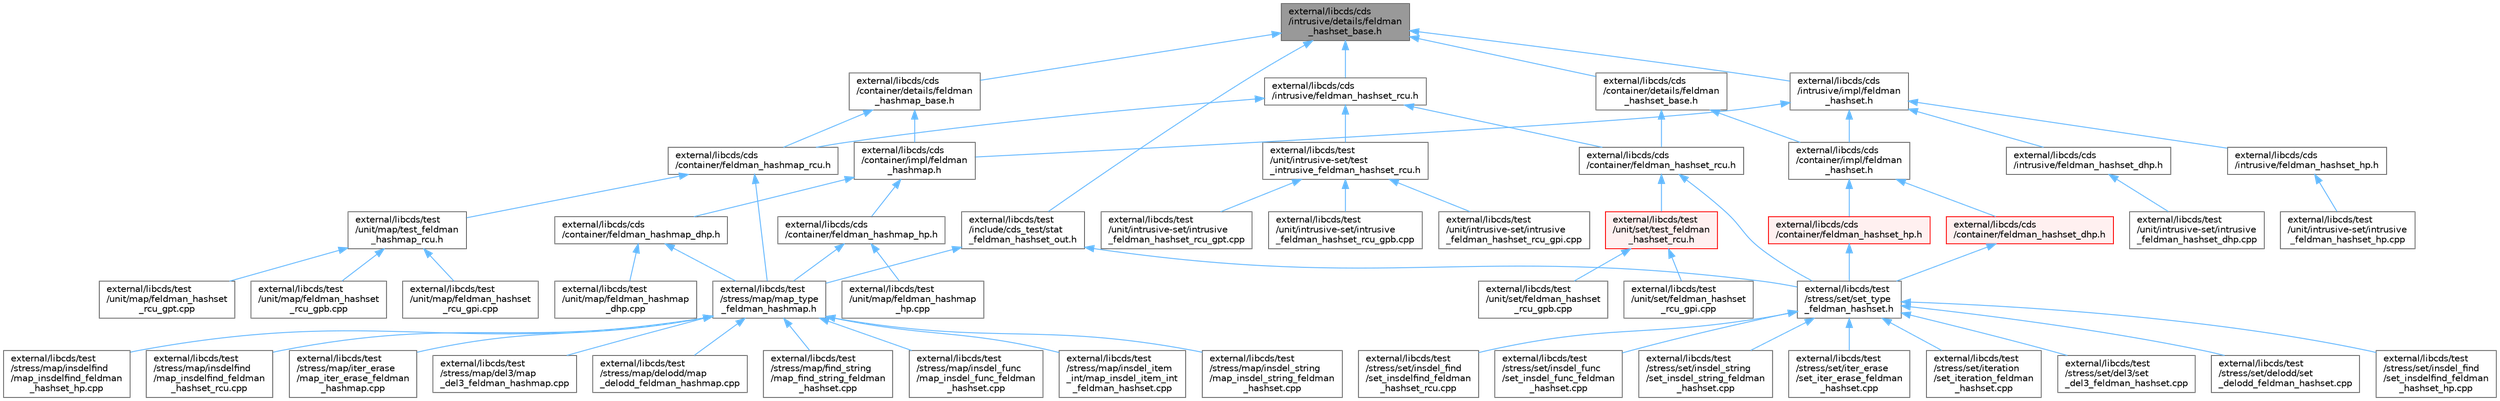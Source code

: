 digraph "external/libcds/cds/intrusive/details/feldman_hashset_base.h"
{
 // LATEX_PDF_SIZE
  bgcolor="transparent";
  edge [fontname=Helvetica,fontsize=10,labelfontname=Helvetica,labelfontsize=10];
  node [fontname=Helvetica,fontsize=10,shape=box,height=0.2,width=0.4];
  Node1 [id="Node000001",label="external/libcds/cds\l/intrusive/details/feldman\l_hashset_base.h",height=0.2,width=0.4,color="gray40", fillcolor="grey60", style="filled", fontcolor="black",tooltip=" "];
  Node1 -> Node2 [id="edge60_Node000001_Node000002",dir="back",color="steelblue1",style="solid",tooltip=" "];
  Node2 [id="Node000002",label="external/libcds/cds\l/container/details/feldman\l_hashmap_base.h",height=0.2,width=0.4,color="grey40", fillcolor="white", style="filled",URL="$feldman__hashmap__base_8h.html",tooltip=" "];
  Node2 -> Node3 [id="edge61_Node000002_Node000003",dir="back",color="steelblue1",style="solid",tooltip=" "];
  Node3 [id="Node000003",label="external/libcds/cds\l/container/feldman_hashmap_rcu.h",height=0.2,width=0.4,color="grey40", fillcolor="white", style="filled",URL="$feldman__hashmap__rcu_8h.html",tooltip=" "];
  Node3 -> Node4 [id="edge62_Node000003_Node000004",dir="back",color="steelblue1",style="solid",tooltip=" "];
  Node4 [id="Node000004",label="external/libcds/test\l/stress/map/map_type\l_feldman_hashmap.h",height=0.2,width=0.4,color="grey40", fillcolor="white", style="filled",URL="$map__type__feldman__hashmap_8h.html",tooltip=" "];
  Node4 -> Node5 [id="edge63_Node000004_Node000005",dir="back",color="steelblue1",style="solid",tooltip=" "];
  Node5 [id="Node000005",label="external/libcds/test\l/stress/map/del3/map\l_del3_feldman_hashmap.cpp",height=0.2,width=0.4,color="grey40", fillcolor="white", style="filled",URL="$map__del3__feldman__hashmap_8cpp.html",tooltip=" "];
  Node4 -> Node6 [id="edge64_Node000004_Node000006",dir="back",color="steelblue1",style="solid",tooltip=" "];
  Node6 [id="Node000006",label="external/libcds/test\l/stress/map/delodd/map\l_delodd_feldman_hashmap.cpp",height=0.2,width=0.4,color="grey40", fillcolor="white", style="filled",URL="$map__delodd__feldman__hashmap_8cpp.html",tooltip=" "];
  Node4 -> Node7 [id="edge65_Node000004_Node000007",dir="back",color="steelblue1",style="solid",tooltip=" "];
  Node7 [id="Node000007",label="external/libcds/test\l/stress/map/find_string\l/map_find_string_feldman\l_hashset.cpp",height=0.2,width=0.4,color="grey40", fillcolor="white", style="filled",URL="$map__find__string__feldman__hashset_8cpp.html",tooltip=" "];
  Node4 -> Node8 [id="edge66_Node000004_Node000008",dir="back",color="steelblue1",style="solid",tooltip=" "];
  Node8 [id="Node000008",label="external/libcds/test\l/stress/map/insdel_func\l/map_insdel_func_feldman\l_hashset.cpp",height=0.2,width=0.4,color="grey40", fillcolor="white", style="filled",URL="$map__insdel__func__feldman__hashset_8cpp.html",tooltip=" "];
  Node4 -> Node9 [id="edge67_Node000004_Node000009",dir="back",color="steelblue1",style="solid",tooltip=" "];
  Node9 [id="Node000009",label="external/libcds/test\l/stress/map/insdel_item\l_int/map_insdel_item_int\l_feldman_hashset.cpp",height=0.2,width=0.4,color="grey40", fillcolor="white", style="filled",URL="$map__insdel__item__int__feldman__hashset_8cpp.html",tooltip=" "];
  Node4 -> Node10 [id="edge68_Node000004_Node000010",dir="back",color="steelblue1",style="solid",tooltip=" "];
  Node10 [id="Node000010",label="external/libcds/test\l/stress/map/insdel_string\l/map_insdel_string_feldman\l_hashset.cpp",height=0.2,width=0.4,color="grey40", fillcolor="white", style="filled",URL="$map__insdel__string__feldman__hashset_8cpp.html",tooltip=" "];
  Node4 -> Node11 [id="edge69_Node000004_Node000011",dir="back",color="steelblue1",style="solid",tooltip=" "];
  Node11 [id="Node000011",label="external/libcds/test\l/stress/map/insdelfind\l/map_insdelfind_feldman\l_hashset_hp.cpp",height=0.2,width=0.4,color="grey40", fillcolor="white", style="filled",URL="$map__insdelfind__feldman__hashset__hp_8cpp.html",tooltip=" "];
  Node4 -> Node12 [id="edge70_Node000004_Node000012",dir="back",color="steelblue1",style="solid",tooltip=" "];
  Node12 [id="Node000012",label="external/libcds/test\l/stress/map/insdelfind\l/map_insdelfind_feldman\l_hashset_rcu.cpp",height=0.2,width=0.4,color="grey40", fillcolor="white", style="filled",URL="$map__insdelfind__feldman__hashset__rcu_8cpp.html",tooltip=" "];
  Node4 -> Node13 [id="edge71_Node000004_Node000013",dir="back",color="steelblue1",style="solid",tooltip=" "];
  Node13 [id="Node000013",label="external/libcds/test\l/stress/map/iter_erase\l/map_iter_erase_feldman\l_hashmap.cpp",height=0.2,width=0.4,color="grey40", fillcolor="white", style="filled",URL="$map__iter__erase__feldman__hashmap_8cpp.html",tooltip=" "];
  Node3 -> Node14 [id="edge72_Node000003_Node000014",dir="back",color="steelblue1",style="solid",tooltip=" "];
  Node14 [id="Node000014",label="external/libcds/test\l/unit/map/test_feldman\l_hashmap_rcu.h",height=0.2,width=0.4,color="grey40", fillcolor="white", style="filled",URL="$test__feldman__hashmap__rcu_8h.html",tooltip=" "];
  Node14 -> Node15 [id="edge73_Node000014_Node000015",dir="back",color="steelblue1",style="solid",tooltip=" "];
  Node15 [id="Node000015",label="external/libcds/test\l/unit/map/feldman_hashset\l_rcu_gpb.cpp",height=0.2,width=0.4,color="grey40", fillcolor="white", style="filled",URL="$map_2feldman__hashset__rcu__gpb_8cpp.html",tooltip=" "];
  Node14 -> Node16 [id="edge74_Node000014_Node000016",dir="back",color="steelblue1",style="solid",tooltip=" "];
  Node16 [id="Node000016",label="external/libcds/test\l/unit/map/feldman_hashset\l_rcu_gpi.cpp",height=0.2,width=0.4,color="grey40", fillcolor="white", style="filled",URL="$map_2feldman__hashset__rcu__gpi_8cpp.html",tooltip=" "];
  Node14 -> Node17 [id="edge75_Node000014_Node000017",dir="back",color="steelblue1",style="solid",tooltip=" "];
  Node17 [id="Node000017",label="external/libcds/test\l/unit/map/feldman_hashset\l_rcu_gpt.cpp",height=0.2,width=0.4,color="grey40", fillcolor="white", style="filled",URL="$map_2feldman__hashset__rcu__gpt_8cpp.html",tooltip=" "];
  Node2 -> Node18 [id="edge76_Node000002_Node000018",dir="back",color="steelblue1",style="solid",tooltip=" "];
  Node18 [id="Node000018",label="external/libcds/cds\l/container/impl/feldman\l_hashmap.h",height=0.2,width=0.4,color="grey40", fillcolor="white", style="filled",URL="$feldman__hashmap_8h.html",tooltip=" "];
  Node18 -> Node19 [id="edge77_Node000018_Node000019",dir="back",color="steelblue1",style="solid",tooltip=" "];
  Node19 [id="Node000019",label="external/libcds/cds\l/container/feldman_hashmap_dhp.h",height=0.2,width=0.4,color="grey40", fillcolor="white", style="filled",URL="$feldman__hashmap__dhp_8h.html",tooltip=" "];
  Node19 -> Node4 [id="edge78_Node000019_Node000004",dir="back",color="steelblue1",style="solid",tooltip=" "];
  Node19 -> Node20 [id="edge79_Node000019_Node000020",dir="back",color="steelblue1",style="solid",tooltip=" "];
  Node20 [id="Node000020",label="external/libcds/test\l/unit/map/feldman_hashmap\l_dhp.cpp",height=0.2,width=0.4,color="grey40", fillcolor="white", style="filled",URL="$feldman__hashmap__dhp_8cpp.html",tooltip=" "];
  Node18 -> Node21 [id="edge80_Node000018_Node000021",dir="back",color="steelblue1",style="solid",tooltip=" "];
  Node21 [id="Node000021",label="external/libcds/cds\l/container/feldman_hashmap_hp.h",height=0.2,width=0.4,color="grey40", fillcolor="white", style="filled",URL="$feldman__hashmap__hp_8h.html",tooltip=" "];
  Node21 -> Node4 [id="edge81_Node000021_Node000004",dir="back",color="steelblue1",style="solid",tooltip=" "];
  Node21 -> Node22 [id="edge82_Node000021_Node000022",dir="back",color="steelblue1",style="solid",tooltip=" "];
  Node22 [id="Node000022",label="external/libcds/test\l/unit/map/feldman_hashmap\l_hp.cpp",height=0.2,width=0.4,color="grey40", fillcolor="white", style="filled",URL="$feldman__hashmap__hp_8cpp.html",tooltip=" "];
  Node1 -> Node23 [id="edge83_Node000001_Node000023",dir="back",color="steelblue1",style="solid",tooltip=" "];
  Node23 [id="Node000023",label="external/libcds/cds\l/container/details/feldman\l_hashset_base.h",height=0.2,width=0.4,color="grey40", fillcolor="white", style="filled",URL="$container_2details_2feldman__hashset__base_8h.html",tooltip=" "];
  Node23 -> Node24 [id="edge84_Node000023_Node000024",dir="back",color="steelblue1",style="solid",tooltip=" "];
  Node24 [id="Node000024",label="external/libcds/cds\l/container/feldman_hashset_rcu.h",height=0.2,width=0.4,color="grey40", fillcolor="white", style="filled",URL="$container_2feldman__hashset__rcu_8h.html",tooltip=" "];
  Node24 -> Node25 [id="edge85_Node000024_Node000025",dir="back",color="steelblue1",style="solid",tooltip=" "];
  Node25 [id="Node000025",label="external/libcds/test\l/stress/set/set_type\l_feldman_hashset.h",height=0.2,width=0.4,color="grey40", fillcolor="white", style="filled",URL="$set__type__feldman__hashset_8h.html",tooltip=" "];
  Node25 -> Node26 [id="edge86_Node000025_Node000026",dir="back",color="steelblue1",style="solid",tooltip=" "];
  Node26 [id="Node000026",label="external/libcds/test\l/stress/set/del3/set\l_del3_feldman_hashset.cpp",height=0.2,width=0.4,color="grey40", fillcolor="white", style="filled",URL="$set__del3__feldman__hashset_8cpp.html",tooltip=" "];
  Node25 -> Node27 [id="edge87_Node000025_Node000027",dir="back",color="steelblue1",style="solid",tooltip=" "];
  Node27 [id="Node000027",label="external/libcds/test\l/stress/set/delodd/set\l_delodd_feldman_hashset.cpp",height=0.2,width=0.4,color="grey40", fillcolor="white", style="filled",URL="$set__delodd__feldman__hashset_8cpp.html",tooltip=" "];
  Node25 -> Node28 [id="edge88_Node000025_Node000028",dir="back",color="steelblue1",style="solid",tooltip=" "];
  Node28 [id="Node000028",label="external/libcds/test\l/stress/set/insdel_find\l/set_insdelfind_feldman\l_hashset_hp.cpp",height=0.2,width=0.4,color="grey40", fillcolor="white", style="filled",URL="$set__insdelfind__feldman__hashset__hp_8cpp.html",tooltip=" "];
  Node25 -> Node29 [id="edge89_Node000025_Node000029",dir="back",color="steelblue1",style="solid",tooltip=" "];
  Node29 [id="Node000029",label="external/libcds/test\l/stress/set/insdel_find\l/set_insdelfind_feldman\l_hashset_rcu.cpp",height=0.2,width=0.4,color="grey40", fillcolor="white", style="filled",URL="$set__insdelfind__feldman__hashset__rcu_8cpp.html",tooltip=" "];
  Node25 -> Node30 [id="edge90_Node000025_Node000030",dir="back",color="steelblue1",style="solid",tooltip=" "];
  Node30 [id="Node000030",label="external/libcds/test\l/stress/set/insdel_func\l/set_insdel_func_feldman\l_hashset.cpp",height=0.2,width=0.4,color="grey40", fillcolor="white", style="filled",URL="$set__insdel__func__feldman__hashset_8cpp.html",tooltip=" "];
  Node25 -> Node31 [id="edge91_Node000025_Node000031",dir="back",color="steelblue1",style="solid",tooltip=" "];
  Node31 [id="Node000031",label="external/libcds/test\l/stress/set/insdel_string\l/set_insdel_string_feldman\l_hashset.cpp",height=0.2,width=0.4,color="grey40", fillcolor="white", style="filled",URL="$set__insdel__string__feldman__hashset_8cpp.html",tooltip=" "];
  Node25 -> Node32 [id="edge92_Node000025_Node000032",dir="back",color="steelblue1",style="solid",tooltip=" "];
  Node32 [id="Node000032",label="external/libcds/test\l/stress/set/iter_erase\l/set_iter_erase_feldman\l_hashset.cpp",height=0.2,width=0.4,color="grey40", fillcolor="white", style="filled",URL="$set__iter__erase__feldman__hashset_8cpp.html",tooltip=" "];
  Node25 -> Node33 [id="edge93_Node000025_Node000033",dir="back",color="steelblue1",style="solid",tooltip=" "];
  Node33 [id="Node000033",label="external/libcds/test\l/stress/set/iteration\l/set_iteration_feldman\l_hashset.cpp",height=0.2,width=0.4,color="grey40", fillcolor="white", style="filled",URL="$set__iteration__feldman__hashset_8cpp.html",tooltip=" "];
  Node24 -> Node34 [id="edge94_Node000024_Node000034",dir="back",color="steelblue1",style="solid",tooltip=" "];
  Node34 [id="Node000034",label="external/libcds/test\l/unit/set/test_feldman\l_hashset_rcu.h",height=0.2,width=0.4,color="red", fillcolor="#FFF0F0", style="filled",URL="$test__feldman__hashset__rcu_8h.html",tooltip=" "];
  Node34 -> Node35 [id="edge95_Node000034_Node000035",dir="back",color="steelblue1",style="solid",tooltip=" "];
  Node35 [id="Node000035",label="external/libcds/test\l/unit/set/feldman_hashset\l_rcu_gpb.cpp",height=0.2,width=0.4,color="grey40", fillcolor="white", style="filled",URL="$set_2feldman__hashset__rcu__gpb_8cpp.html",tooltip=" "];
  Node34 -> Node36 [id="edge96_Node000034_Node000036",dir="back",color="steelblue1",style="solid",tooltip=" "];
  Node36 [id="Node000036",label="external/libcds/test\l/unit/set/feldman_hashset\l_rcu_gpi.cpp",height=0.2,width=0.4,color="grey40", fillcolor="white", style="filled",URL="$set_2feldman__hashset__rcu__gpi_8cpp.html",tooltip=" "];
  Node23 -> Node38 [id="edge97_Node000023_Node000038",dir="back",color="steelblue1",style="solid",tooltip=" "];
  Node38 [id="Node000038",label="external/libcds/cds\l/container/impl/feldman\l_hashset.h",height=0.2,width=0.4,color="grey40", fillcolor="white", style="filled",URL="$container_2impl_2feldman__hashset_8h.html",tooltip=" "];
  Node38 -> Node39 [id="edge98_Node000038_Node000039",dir="back",color="steelblue1",style="solid",tooltip=" "];
  Node39 [id="Node000039",label="external/libcds/cds\l/container/feldman_hashset_dhp.h",height=0.2,width=0.4,color="red", fillcolor="#FFF0F0", style="filled",URL="$container_2feldman__hashset__dhp_8h.html",tooltip=" "];
  Node39 -> Node25 [id="edge99_Node000039_Node000025",dir="back",color="steelblue1",style="solid",tooltip=" "];
  Node38 -> Node41 [id="edge100_Node000038_Node000041",dir="back",color="steelblue1",style="solid",tooltip=" "];
  Node41 [id="Node000041",label="external/libcds/cds\l/container/feldman_hashset_hp.h",height=0.2,width=0.4,color="red", fillcolor="#FFF0F0", style="filled",URL="$container_2feldman__hashset__hp_8h.html",tooltip=" "];
  Node41 -> Node25 [id="edge101_Node000041_Node000025",dir="back",color="steelblue1",style="solid",tooltip=" "];
  Node1 -> Node43 [id="edge102_Node000001_Node000043",dir="back",color="steelblue1",style="solid",tooltip=" "];
  Node43 [id="Node000043",label="external/libcds/cds\l/intrusive/feldman_hashset_rcu.h",height=0.2,width=0.4,color="grey40", fillcolor="white", style="filled",URL="$intrusive_2feldman__hashset__rcu_8h.html",tooltip=" "];
  Node43 -> Node3 [id="edge103_Node000043_Node000003",dir="back",color="steelblue1",style="solid",tooltip=" "];
  Node43 -> Node24 [id="edge104_Node000043_Node000024",dir="back",color="steelblue1",style="solid",tooltip=" "];
  Node43 -> Node44 [id="edge105_Node000043_Node000044",dir="back",color="steelblue1",style="solid",tooltip=" "];
  Node44 [id="Node000044",label="external/libcds/test\l/unit/intrusive-set/test\l_intrusive_feldman_hashset_rcu.h",height=0.2,width=0.4,color="grey40", fillcolor="white", style="filled",URL="$test__intrusive__feldman__hashset__rcu_8h.html",tooltip=" "];
  Node44 -> Node45 [id="edge106_Node000044_Node000045",dir="back",color="steelblue1",style="solid",tooltip=" "];
  Node45 [id="Node000045",label="external/libcds/test\l/unit/intrusive-set/intrusive\l_feldman_hashset_rcu_gpb.cpp",height=0.2,width=0.4,color="grey40", fillcolor="white", style="filled",URL="$intrusive__feldman__hashset__rcu__gpb_8cpp.html",tooltip=" "];
  Node44 -> Node46 [id="edge107_Node000044_Node000046",dir="back",color="steelblue1",style="solid",tooltip=" "];
  Node46 [id="Node000046",label="external/libcds/test\l/unit/intrusive-set/intrusive\l_feldman_hashset_rcu_gpi.cpp",height=0.2,width=0.4,color="grey40", fillcolor="white", style="filled",URL="$intrusive__feldman__hashset__rcu__gpi_8cpp.html",tooltip=" "];
  Node44 -> Node47 [id="edge108_Node000044_Node000047",dir="back",color="steelblue1",style="solid",tooltip=" "];
  Node47 [id="Node000047",label="external/libcds/test\l/unit/intrusive-set/intrusive\l_feldman_hashset_rcu_gpt.cpp",height=0.2,width=0.4,color="grey40", fillcolor="white", style="filled",URL="$intrusive__feldman__hashset__rcu__gpt_8cpp.html",tooltip=" "];
  Node1 -> Node48 [id="edge109_Node000001_Node000048",dir="back",color="steelblue1",style="solid",tooltip=" "];
  Node48 [id="Node000048",label="external/libcds/cds\l/intrusive/impl/feldman\l_hashset.h",height=0.2,width=0.4,color="grey40", fillcolor="white", style="filled",URL="$intrusive_2impl_2feldman__hashset_8h.html",tooltip=" "];
  Node48 -> Node18 [id="edge110_Node000048_Node000018",dir="back",color="steelblue1",style="solid",tooltip=" "];
  Node48 -> Node38 [id="edge111_Node000048_Node000038",dir="back",color="steelblue1",style="solid",tooltip=" "];
  Node48 -> Node49 [id="edge112_Node000048_Node000049",dir="back",color="steelblue1",style="solid",tooltip=" "];
  Node49 [id="Node000049",label="external/libcds/cds\l/intrusive/feldman_hashset_dhp.h",height=0.2,width=0.4,color="grey40", fillcolor="white", style="filled",URL="$intrusive_2feldman__hashset__dhp_8h.html",tooltip=" "];
  Node49 -> Node50 [id="edge113_Node000049_Node000050",dir="back",color="steelblue1",style="solid",tooltip=" "];
  Node50 [id="Node000050",label="external/libcds/test\l/unit/intrusive-set/intrusive\l_feldman_hashset_dhp.cpp",height=0.2,width=0.4,color="grey40", fillcolor="white", style="filled",URL="$intrusive__feldman__hashset__dhp_8cpp.html",tooltip=" "];
  Node48 -> Node51 [id="edge114_Node000048_Node000051",dir="back",color="steelblue1",style="solid",tooltip=" "];
  Node51 [id="Node000051",label="external/libcds/cds\l/intrusive/feldman_hashset_hp.h",height=0.2,width=0.4,color="grey40", fillcolor="white", style="filled",URL="$intrusive_2feldman__hashset__hp_8h.html",tooltip=" "];
  Node51 -> Node52 [id="edge115_Node000051_Node000052",dir="back",color="steelblue1",style="solid",tooltip=" "];
  Node52 [id="Node000052",label="external/libcds/test\l/unit/intrusive-set/intrusive\l_feldman_hashset_hp.cpp",height=0.2,width=0.4,color="grey40", fillcolor="white", style="filled",URL="$intrusive__feldman__hashset__hp_8cpp.html",tooltip=" "];
  Node1 -> Node53 [id="edge116_Node000001_Node000053",dir="back",color="steelblue1",style="solid",tooltip=" "];
  Node53 [id="Node000053",label="external/libcds/test\l/include/cds_test/stat\l_feldman_hashset_out.h",height=0.2,width=0.4,color="grey40", fillcolor="white", style="filled",URL="$stat__feldman__hashset__out_8h.html",tooltip=" "];
  Node53 -> Node4 [id="edge117_Node000053_Node000004",dir="back",color="steelblue1",style="solid",tooltip=" "];
  Node53 -> Node25 [id="edge118_Node000053_Node000025",dir="back",color="steelblue1",style="solid",tooltip=" "];
}
